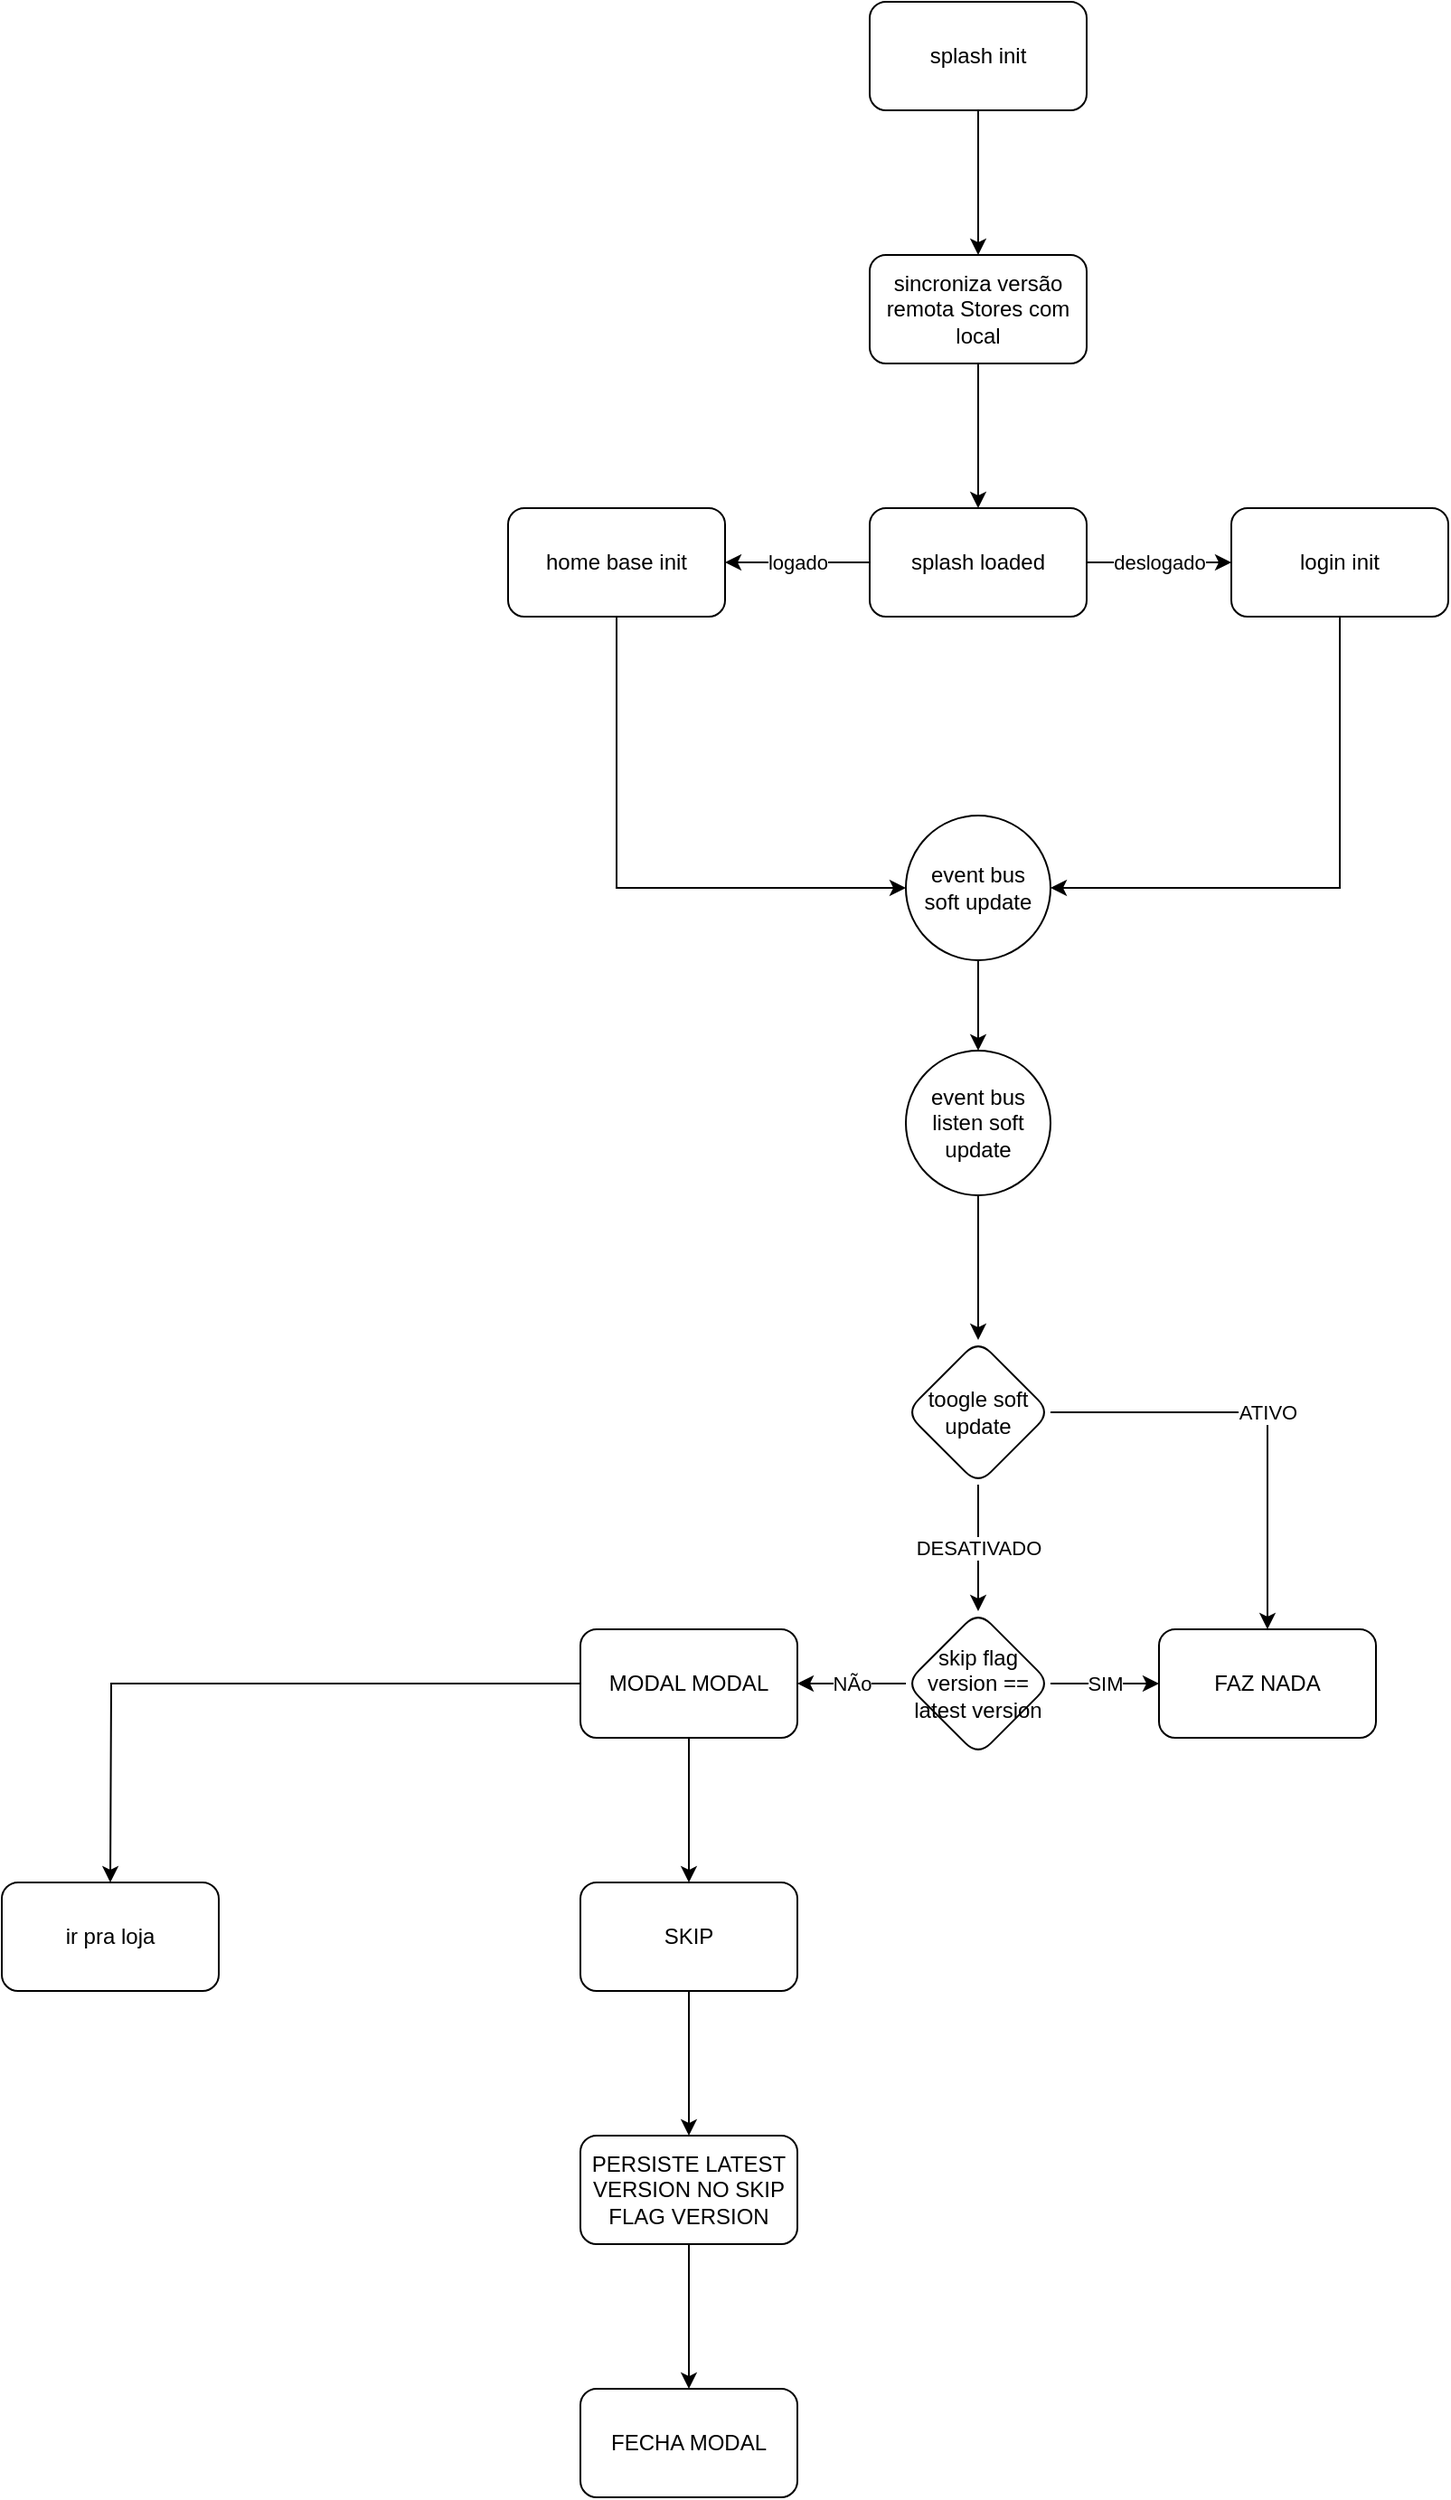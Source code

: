 <mxfile version="24.2.5" type="github">
  <diagram name="Page-1" id="ZSIssLZH4m6JtVOIc8lr">
    <mxGraphModel dx="2620" dy="901" grid="1" gridSize="10" guides="1" tooltips="1" connect="1" arrows="1" fold="1" page="1" pageScale="1" pageWidth="827" pageHeight="1169" math="0" shadow="0">
      <root>
        <mxCell id="0" />
        <mxCell id="1" parent="0" />
        <mxCell id="PCyUXYfuyuBxOCiQEAR3-3" value="" style="edgeStyle=orthogonalEdgeStyle;rounded=0;orthogonalLoop=1;jettySize=auto;html=1;" edge="1" parent="1" source="PCyUXYfuyuBxOCiQEAR3-1" target="PCyUXYfuyuBxOCiQEAR3-2">
          <mxGeometry relative="1" as="geometry" />
        </mxCell>
        <mxCell id="PCyUXYfuyuBxOCiQEAR3-1" value="splash init" style="rounded=1;whiteSpace=wrap;html=1;" vertex="1" parent="1">
          <mxGeometry x="350" y="130" width="120" height="60" as="geometry" />
        </mxCell>
        <mxCell id="PCyUXYfuyuBxOCiQEAR3-5" value="" style="edgeStyle=orthogonalEdgeStyle;rounded=0;orthogonalLoop=1;jettySize=auto;html=1;" edge="1" parent="1" source="PCyUXYfuyuBxOCiQEAR3-2" target="PCyUXYfuyuBxOCiQEAR3-4">
          <mxGeometry relative="1" as="geometry" />
        </mxCell>
        <mxCell id="PCyUXYfuyuBxOCiQEAR3-2" value="sincroniza versão remota Stores com local" style="rounded=1;whiteSpace=wrap;html=1;" vertex="1" parent="1">
          <mxGeometry x="350" y="270" width="120" height="60" as="geometry" />
        </mxCell>
        <mxCell id="PCyUXYfuyuBxOCiQEAR3-9" value="deslogado" style="edgeStyle=orthogonalEdgeStyle;rounded=0;orthogonalLoop=1;jettySize=auto;html=1;" edge="1" parent="1" source="PCyUXYfuyuBxOCiQEAR3-4" target="PCyUXYfuyuBxOCiQEAR3-8">
          <mxGeometry relative="1" as="geometry" />
        </mxCell>
        <mxCell id="PCyUXYfuyuBxOCiQEAR3-11" value="logado" style="edgeStyle=orthogonalEdgeStyle;rounded=0;orthogonalLoop=1;jettySize=auto;html=1;" edge="1" parent="1" source="PCyUXYfuyuBxOCiQEAR3-4" target="PCyUXYfuyuBxOCiQEAR3-10">
          <mxGeometry relative="1" as="geometry" />
        </mxCell>
        <mxCell id="PCyUXYfuyuBxOCiQEAR3-4" value="splash loaded" style="rounded=1;whiteSpace=wrap;html=1;" vertex="1" parent="1">
          <mxGeometry x="350" y="410" width="120" height="60" as="geometry" />
        </mxCell>
        <mxCell id="PCyUXYfuyuBxOCiQEAR3-13" value="" style="edgeStyle=orthogonalEdgeStyle;rounded=0;orthogonalLoop=1;jettySize=auto;html=1;entryX=1;entryY=0.5;entryDx=0;entryDy=0;" edge="1" parent="1" source="PCyUXYfuyuBxOCiQEAR3-8" target="PCyUXYfuyuBxOCiQEAR3-12">
          <mxGeometry relative="1" as="geometry">
            <Array as="points">
              <mxPoint x="610" y="620" />
            </Array>
          </mxGeometry>
        </mxCell>
        <mxCell id="PCyUXYfuyuBxOCiQEAR3-8" value="login init" style="rounded=1;whiteSpace=wrap;html=1;" vertex="1" parent="1">
          <mxGeometry x="550" y="410" width="120" height="60" as="geometry" />
        </mxCell>
        <mxCell id="PCyUXYfuyuBxOCiQEAR3-14" style="edgeStyle=orthogonalEdgeStyle;rounded=0;orthogonalLoop=1;jettySize=auto;html=1;entryX=0;entryY=0.5;entryDx=0;entryDy=0;" edge="1" parent="1" source="PCyUXYfuyuBxOCiQEAR3-10" target="PCyUXYfuyuBxOCiQEAR3-12">
          <mxGeometry relative="1" as="geometry">
            <Array as="points">
              <mxPoint x="210" y="620" />
            </Array>
          </mxGeometry>
        </mxCell>
        <mxCell id="PCyUXYfuyuBxOCiQEAR3-10" value="home base init" style="rounded=1;whiteSpace=wrap;html=1;" vertex="1" parent="1">
          <mxGeometry x="150" y="410" width="120" height="60" as="geometry" />
        </mxCell>
        <mxCell id="PCyUXYfuyuBxOCiQEAR3-16" style="edgeStyle=orthogonalEdgeStyle;rounded=0;orthogonalLoop=1;jettySize=auto;html=1;" edge="1" parent="1" source="PCyUXYfuyuBxOCiQEAR3-12" target="PCyUXYfuyuBxOCiQEAR3-15">
          <mxGeometry relative="1" as="geometry" />
        </mxCell>
        <mxCell id="PCyUXYfuyuBxOCiQEAR3-12" value="event bus&lt;div&gt;soft update&lt;/div&gt;" style="ellipse;whiteSpace=wrap;html=1;rounded=1;" vertex="1" parent="1">
          <mxGeometry x="370" y="580" width="80" height="80" as="geometry" />
        </mxCell>
        <mxCell id="PCyUXYfuyuBxOCiQEAR3-60" value="" style="edgeStyle=orthogonalEdgeStyle;rounded=0;orthogonalLoop=1;jettySize=auto;html=1;" edge="1" parent="1" source="PCyUXYfuyuBxOCiQEAR3-15" target="PCyUXYfuyuBxOCiQEAR3-59">
          <mxGeometry relative="1" as="geometry" />
        </mxCell>
        <mxCell id="PCyUXYfuyuBxOCiQEAR3-15" value="event bus&lt;div&gt;listen soft update&lt;/div&gt;" style="ellipse;whiteSpace=wrap;html=1;rounded=1;" vertex="1" parent="1">
          <mxGeometry x="370" y="710" width="80" height="80" as="geometry" />
        </mxCell>
        <mxCell id="PCyUXYfuyuBxOCiQEAR3-44" value="SIM" style="edgeStyle=orthogonalEdgeStyle;rounded=0;orthogonalLoop=1;jettySize=auto;html=1;" edge="1" parent="1" source="PCyUXYfuyuBxOCiQEAR3-46" target="PCyUXYfuyuBxOCiQEAR3-47">
          <mxGeometry relative="1" as="geometry" />
        </mxCell>
        <mxCell id="PCyUXYfuyuBxOCiQEAR3-45" value="NÃo" style="edgeStyle=orthogonalEdgeStyle;rounded=0;orthogonalLoop=1;jettySize=auto;html=1;" edge="1" parent="1" source="PCyUXYfuyuBxOCiQEAR3-46" target="PCyUXYfuyuBxOCiQEAR3-50">
          <mxGeometry relative="1" as="geometry" />
        </mxCell>
        <mxCell id="PCyUXYfuyuBxOCiQEAR3-46" value="skip flag version == latest version" style="rhombus;whiteSpace=wrap;html=1;rounded=1;" vertex="1" parent="1">
          <mxGeometry x="370" y="1020" width="80" height="80" as="geometry" />
        </mxCell>
        <mxCell id="PCyUXYfuyuBxOCiQEAR3-47" value="FAZ NADA" style="whiteSpace=wrap;html=1;rounded=1;" vertex="1" parent="1">
          <mxGeometry x="510" y="1030" width="120" height="60" as="geometry" />
        </mxCell>
        <mxCell id="PCyUXYfuyuBxOCiQEAR3-48" value="" style="edgeStyle=orthogonalEdgeStyle;rounded=0;orthogonalLoop=1;jettySize=auto;html=1;" edge="1" parent="1" source="PCyUXYfuyuBxOCiQEAR3-50">
          <mxGeometry relative="1" as="geometry">
            <mxPoint x="-70" y="1170.0" as="targetPoint" />
          </mxGeometry>
        </mxCell>
        <mxCell id="PCyUXYfuyuBxOCiQEAR3-49" value="" style="edgeStyle=orthogonalEdgeStyle;rounded=0;orthogonalLoop=1;jettySize=auto;html=1;" edge="1" parent="1" source="PCyUXYfuyuBxOCiQEAR3-50" target="PCyUXYfuyuBxOCiQEAR3-53">
          <mxGeometry relative="1" as="geometry" />
        </mxCell>
        <mxCell id="PCyUXYfuyuBxOCiQEAR3-50" value="MODAL MODAL" style="whiteSpace=wrap;html=1;rounded=1;" vertex="1" parent="1">
          <mxGeometry x="190" y="1030" width="120" height="60" as="geometry" />
        </mxCell>
        <mxCell id="PCyUXYfuyuBxOCiQEAR3-51" value="ir pra loja" style="whiteSpace=wrap;html=1;rounded=1;" vertex="1" parent="1">
          <mxGeometry x="-130" y="1170" width="120" height="60" as="geometry" />
        </mxCell>
        <mxCell id="PCyUXYfuyuBxOCiQEAR3-52" value="" style="edgeStyle=orthogonalEdgeStyle;rounded=0;orthogonalLoop=1;jettySize=auto;html=1;" edge="1" parent="1" source="PCyUXYfuyuBxOCiQEAR3-53" target="PCyUXYfuyuBxOCiQEAR3-55">
          <mxGeometry relative="1" as="geometry" />
        </mxCell>
        <mxCell id="PCyUXYfuyuBxOCiQEAR3-53" value="SKIP" style="whiteSpace=wrap;html=1;rounded=1;" vertex="1" parent="1">
          <mxGeometry x="190" y="1170" width="120" height="60" as="geometry" />
        </mxCell>
        <mxCell id="PCyUXYfuyuBxOCiQEAR3-54" value="" style="edgeStyle=orthogonalEdgeStyle;rounded=0;orthogonalLoop=1;jettySize=auto;html=1;" edge="1" parent="1" source="PCyUXYfuyuBxOCiQEAR3-55" target="PCyUXYfuyuBxOCiQEAR3-56">
          <mxGeometry relative="1" as="geometry" />
        </mxCell>
        <mxCell id="PCyUXYfuyuBxOCiQEAR3-55" value="PERSISTE LATEST VERSION NO SKIP FLAG VERSION" style="whiteSpace=wrap;html=1;rounded=1;" vertex="1" parent="1">
          <mxGeometry x="190" y="1310" width="120" height="60" as="geometry" />
        </mxCell>
        <mxCell id="PCyUXYfuyuBxOCiQEAR3-56" value="FECHA MODAL" style="whiteSpace=wrap;html=1;rounded=1;" vertex="1" parent="1">
          <mxGeometry x="190" y="1450" width="120" height="60" as="geometry" />
        </mxCell>
        <mxCell id="PCyUXYfuyuBxOCiQEAR3-61" value="ATIVO" style="edgeStyle=orthogonalEdgeStyle;rounded=0;orthogonalLoop=1;jettySize=auto;html=1;" edge="1" parent="1" source="PCyUXYfuyuBxOCiQEAR3-59" target="PCyUXYfuyuBxOCiQEAR3-47">
          <mxGeometry relative="1" as="geometry" />
        </mxCell>
        <mxCell id="PCyUXYfuyuBxOCiQEAR3-62" value="DESATIVADO" style="edgeStyle=orthogonalEdgeStyle;rounded=0;orthogonalLoop=1;jettySize=auto;html=1;entryX=0.5;entryY=0;entryDx=0;entryDy=0;" edge="1" parent="1" source="PCyUXYfuyuBxOCiQEAR3-59" target="PCyUXYfuyuBxOCiQEAR3-46">
          <mxGeometry relative="1" as="geometry" />
        </mxCell>
        <mxCell id="PCyUXYfuyuBxOCiQEAR3-59" value="toogle soft update" style="rhombus;whiteSpace=wrap;html=1;rounded=1;" vertex="1" parent="1">
          <mxGeometry x="370" y="870" width="80" height="80" as="geometry" />
        </mxCell>
      </root>
    </mxGraphModel>
  </diagram>
</mxfile>
